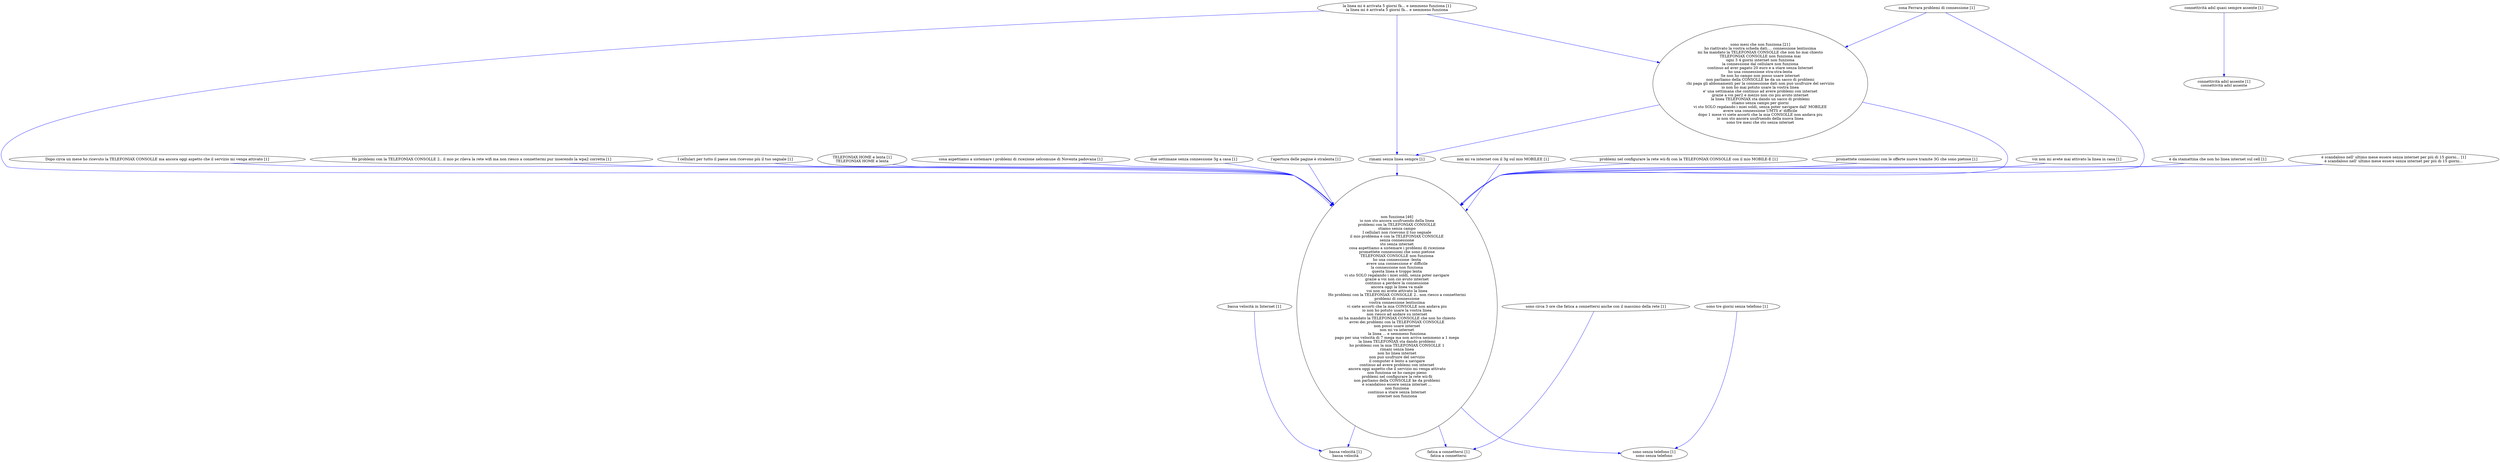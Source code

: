 digraph collapsedGraph {
"sono mesi che non funziona [21]\nho riattivato la vostra scheda dati.... connessione lentissima\nmi ha mandato la TELEFONIAX CONSOLLE che non ho mai chiesto\nTELEFONIAX CONSOLLE non funziona mai\nogni 3 4 giorni internet non funziona\nla connessione dal cellulare non funziona\ncontinuo ad aver pagato 20 euro e a stare senza Internet\nho una connessione stra-stra-lenta\nSe non ho campo non posso usare internet\nnon parliamo della CONSOLLE ke da un sacco di problemi\nchi paga gli abbonamenti per la connessione dati non può usufruire del servizio\nio non ho mai potuto usare la vostra linea\ne' una settimana che continuo ad avere problemi con internet\ngrazie a voi per2 e mezzo non cio piu avuto internet\nla linea TELEFONIAX sta dando un sacco di problemi\nstiamo senza campo per giorni\nvi sto SOLO regalando i miei soldi, senza poter navigare dall' MOBILEE\navere una connessione UMTS e' difficile\ndopo 1 mese vi siete accorti che la mia CONSOLLE non andava piu\nio non sto ancora usufruendo della nuova linea\nsono tre mesi che sto senza internet""non funziona [46]\nio non sto ancora usufruendo della linea\nproblemi con la TELEFONIAX CONSOLLE\nstiamo senza campo\nI cellulari non ricevono il tuo segnale\nil mio problema è con la TELEFONIAX CONSOLLE\nsenza connessione\nsto senza internet\ncosa aspettiamo a sistemare i problemi di ricezione\npromettete connessioni che sono pietose\nTELEFONIAX CONSOLLE non funziona\nho una connessione -lenta\navere una connessione e' difficile\nla connessione non funziona\nquesta linea è troppo lenta\nvi sto SOLO regalando i miei soldi, senza poter navigare\ngrazie a voi non cio avuto internet\ncontinuo a perdere la connessione\nancora oggi la linea va male\nvoi non mi avete attivato la linea\nHo problemi con la TELEFONIAX CONSOLLE 2.. non riesco a connettermi\nproblemi di connessione\nvostra connessione lentissima\nvi siete accorti che la mia CONSOLLE non andava piu\nio non ho potuto usare la vostra linea\nnon riesco ad andare su internet\nmi ha mandato la TELEFONIAX CONSOLLE che non ho chiesto\navrei dei problemi con la TELEFONIAX CONSOLLE\nnon posso usare internet\nnon mi va internet\nla linea ... e nemmeno funziona\npago per una velocità di 7 mega ma non arriva nemmeno a 1 mega\nla linea TELEFONIAX sta dando problemi\nho problemi con la mia TELEFONIAX CONSOLLE 1\nrimani senza linea\nnon ho linea internet\nnon può usufruire del servizio\nil computer è lento a navigare\ncontinuo ad avere problemi con internet\nancora oggi aspetto che il servizio mi venga attivato\nnon funziona se ho campo pieno\nproblemi nel configurare la rete wii-fii\nnon parliamo della CONSOLLE ke da problemi\nè scandaloso essere senza internet ...\nnon funziona\ncontinuo a stare senza Internet\ninternet non funziona""Dopo circa un mese ho ricevuto la TELEFONIAX CONSOLLE ma ancora oggi aspetto che il servizio mi venga attivato [1]""Ho problemi con la TELEFONIAX CONSOLLE 2.. il mio pc rileva la rete wifi ma non riesco a connettermi pur inserendo la wpa2 corretta [1]""I cellulari per tutto il paese non ricevono più il tuo segnale [1]""TELEFONIAX HOME e lenta [1]\nTELEFONIAX HOME e lenta""bassa velocità [1]\nbassa velocità""bassa velocità in Internet [1]""connettività adsl assente [1]\nconnettività adsl assente""connettività adsl quasi sempre assente [1]""cosa aspettiamo a sistemare i problemi di ricezione nelcomune di Noventa padovana [1]""due settimane senza connessione 3g a casa [1]""l'apertura delle pagine è stralenta [1]""la linea mi è arrivata 5 giorni fà... e nemmeno funziona [1]\nla linea mi è arrivata 5 giorni fà... e nemmeno funziona""non mi va internet con il 3g sul mio MOBILEE [1]""problemi nel configurare la rete wii-fii con la TELEFONIAX CONSOLLE con il mio MOBILE-E [1]""promettete connessioni con le offerte nuove tramite 3G che sono pietose [1]""rimani senza linea sempre [1]""fatica a connettersi [1]\nfatica a connettersi""sono circa 3 ore che fatica a connettersi anche con il massimo della rete [1]""sono senza telefono [1]\nsono senza telefono""sono tre giorni senza telefono [1]""voi non mi avete mai attivato la linea in casa [1]""zona Ferrara problemi di connessione [1]""è da stamattina che non ho linea internet sul cell [1]""è scandaloso nell' ultimo mese essere senza internet per più di 15 giorni... [1]\nè scandaloso nell' ultimo mese essere senza internet per più di 15 giorni...""Ho problemi con la TELEFONIAX CONSOLLE 2.. il mio pc rileva la rete wifi ma non riesco a connettermi pur inserendo la wpa2 corretta [1]" -> "non funziona [46]\nio non sto ancora usufruendo della linea\nproblemi con la TELEFONIAX CONSOLLE\nstiamo senza campo\nI cellulari non ricevono il tuo segnale\nil mio problema è con la TELEFONIAX CONSOLLE\nsenza connessione\nsto senza internet\ncosa aspettiamo a sistemare i problemi di ricezione\npromettete connessioni che sono pietose\nTELEFONIAX CONSOLLE non funziona\nho una connessione -lenta\navere una connessione e' difficile\nla connessione non funziona\nquesta linea è troppo lenta\nvi sto SOLO regalando i miei soldi, senza poter navigare\ngrazie a voi non cio avuto internet\ncontinuo a perdere la connessione\nancora oggi la linea va male\nvoi non mi avete attivato la linea\nHo problemi con la TELEFONIAX CONSOLLE 2.. non riesco a connettermi\nproblemi di connessione\nvostra connessione lentissima\nvi siete accorti che la mia CONSOLLE non andava piu\nio non ho potuto usare la vostra linea\nnon riesco ad andare su internet\nmi ha mandato la TELEFONIAX CONSOLLE che non ho chiesto\navrei dei problemi con la TELEFONIAX CONSOLLE\nnon posso usare internet\nnon mi va internet\nla linea ... e nemmeno funziona\npago per una velocità di 7 mega ma non arriva nemmeno a 1 mega\nla linea TELEFONIAX sta dando problemi\nho problemi con la mia TELEFONIAX CONSOLLE 1\nrimani senza linea\nnon ho linea internet\nnon può usufruire del servizio\nil computer è lento a navigare\ncontinuo ad avere problemi con internet\nancora oggi aspetto che il servizio mi venga attivato\nnon funziona se ho campo pieno\nproblemi nel configurare la rete wii-fii\nnon parliamo della CONSOLLE ke da problemi\nè scandaloso essere senza internet ...\nnon funziona\ncontinuo a stare senza Internet\ninternet non funziona" [color=blue]
"I cellulari per tutto il paese non ricevono più il tuo segnale [1]" -> "non funziona [46]\nio non sto ancora usufruendo della linea\nproblemi con la TELEFONIAX CONSOLLE\nstiamo senza campo\nI cellulari non ricevono il tuo segnale\nil mio problema è con la TELEFONIAX CONSOLLE\nsenza connessione\nsto senza internet\ncosa aspettiamo a sistemare i problemi di ricezione\npromettete connessioni che sono pietose\nTELEFONIAX CONSOLLE non funziona\nho una connessione -lenta\navere una connessione e' difficile\nla connessione non funziona\nquesta linea è troppo lenta\nvi sto SOLO regalando i miei soldi, senza poter navigare\ngrazie a voi non cio avuto internet\ncontinuo a perdere la connessione\nancora oggi la linea va male\nvoi non mi avete attivato la linea\nHo problemi con la TELEFONIAX CONSOLLE 2.. non riesco a connettermi\nproblemi di connessione\nvostra connessione lentissima\nvi siete accorti che la mia CONSOLLE non andava piu\nio non ho potuto usare la vostra linea\nnon riesco ad andare su internet\nmi ha mandato la TELEFONIAX CONSOLLE che non ho chiesto\navrei dei problemi con la TELEFONIAX CONSOLLE\nnon posso usare internet\nnon mi va internet\nla linea ... e nemmeno funziona\npago per una velocità di 7 mega ma non arriva nemmeno a 1 mega\nla linea TELEFONIAX sta dando problemi\nho problemi con la mia TELEFONIAX CONSOLLE 1\nrimani senza linea\nnon ho linea internet\nnon può usufruire del servizio\nil computer è lento a navigare\ncontinuo ad avere problemi con internet\nancora oggi aspetto che il servizio mi venga attivato\nnon funziona se ho campo pieno\nproblemi nel configurare la rete wii-fii\nnon parliamo della CONSOLLE ke da problemi\nè scandaloso essere senza internet ...\nnon funziona\ncontinuo a stare senza Internet\ninternet non funziona" [color=blue]
"Dopo circa un mese ho ricevuto la TELEFONIAX CONSOLLE ma ancora oggi aspetto che il servizio mi venga attivato [1]" -> "non funziona [46]\nio non sto ancora usufruendo della linea\nproblemi con la TELEFONIAX CONSOLLE\nstiamo senza campo\nI cellulari non ricevono il tuo segnale\nil mio problema è con la TELEFONIAX CONSOLLE\nsenza connessione\nsto senza internet\ncosa aspettiamo a sistemare i problemi di ricezione\npromettete connessioni che sono pietose\nTELEFONIAX CONSOLLE non funziona\nho una connessione -lenta\navere una connessione e' difficile\nla connessione non funziona\nquesta linea è troppo lenta\nvi sto SOLO regalando i miei soldi, senza poter navigare\ngrazie a voi non cio avuto internet\ncontinuo a perdere la connessione\nancora oggi la linea va male\nvoi non mi avete attivato la linea\nHo problemi con la TELEFONIAX CONSOLLE 2.. non riesco a connettermi\nproblemi di connessione\nvostra connessione lentissima\nvi siete accorti che la mia CONSOLLE non andava piu\nio non ho potuto usare la vostra linea\nnon riesco ad andare su internet\nmi ha mandato la TELEFONIAX CONSOLLE che non ho chiesto\navrei dei problemi con la TELEFONIAX CONSOLLE\nnon posso usare internet\nnon mi va internet\nla linea ... e nemmeno funziona\npago per una velocità di 7 mega ma non arriva nemmeno a 1 mega\nla linea TELEFONIAX sta dando problemi\nho problemi con la mia TELEFONIAX CONSOLLE 1\nrimani senza linea\nnon ho linea internet\nnon può usufruire del servizio\nil computer è lento a navigare\ncontinuo ad avere problemi con internet\nancora oggi aspetto che il servizio mi venga attivato\nnon funziona se ho campo pieno\nproblemi nel configurare la rete wii-fii\nnon parliamo della CONSOLLE ke da problemi\nè scandaloso essere senza internet ...\nnon funziona\ncontinuo a stare senza Internet\ninternet non funziona" [color=blue]
"TELEFONIAX HOME e lenta [1]\nTELEFONIAX HOME e lenta" -> "non funziona [46]\nio non sto ancora usufruendo della linea\nproblemi con la TELEFONIAX CONSOLLE\nstiamo senza campo\nI cellulari non ricevono il tuo segnale\nil mio problema è con la TELEFONIAX CONSOLLE\nsenza connessione\nsto senza internet\ncosa aspettiamo a sistemare i problemi di ricezione\npromettete connessioni che sono pietose\nTELEFONIAX CONSOLLE non funziona\nho una connessione -lenta\navere una connessione e' difficile\nla connessione non funziona\nquesta linea è troppo lenta\nvi sto SOLO regalando i miei soldi, senza poter navigare\ngrazie a voi non cio avuto internet\ncontinuo a perdere la connessione\nancora oggi la linea va male\nvoi non mi avete attivato la linea\nHo problemi con la TELEFONIAX CONSOLLE 2.. non riesco a connettermi\nproblemi di connessione\nvostra connessione lentissima\nvi siete accorti che la mia CONSOLLE non andava piu\nio non ho potuto usare la vostra linea\nnon riesco ad andare su internet\nmi ha mandato la TELEFONIAX CONSOLLE che non ho chiesto\navrei dei problemi con la TELEFONIAX CONSOLLE\nnon posso usare internet\nnon mi va internet\nla linea ... e nemmeno funziona\npago per una velocità di 7 mega ma non arriva nemmeno a 1 mega\nla linea TELEFONIAX sta dando problemi\nho problemi con la mia TELEFONIAX CONSOLLE 1\nrimani senza linea\nnon ho linea internet\nnon può usufruire del servizio\nil computer è lento a navigare\ncontinuo ad avere problemi con internet\nancora oggi aspetto che il servizio mi venga attivato\nnon funziona se ho campo pieno\nproblemi nel configurare la rete wii-fii\nnon parliamo della CONSOLLE ke da problemi\nè scandaloso essere senza internet ...\nnon funziona\ncontinuo a stare senza Internet\ninternet non funziona" [color=blue]
"bassa velocità in Internet [1]" -> "bassa velocità [1]\nbassa velocità" [color=blue]
"connettività adsl quasi sempre assente [1]" -> "connettività adsl assente [1]\nconnettività adsl assente" [color=blue]
"cosa aspettiamo a sistemare i problemi di ricezione nelcomune di Noventa padovana [1]" -> "non funziona [46]\nio non sto ancora usufruendo della linea\nproblemi con la TELEFONIAX CONSOLLE\nstiamo senza campo\nI cellulari non ricevono il tuo segnale\nil mio problema è con la TELEFONIAX CONSOLLE\nsenza connessione\nsto senza internet\ncosa aspettiamo a sistemare i problemi di ricezione\npromettete connessioni che sono pietose\nTELEFONIAX CONSOLLE non funziona\nho una connessione -lenta\navere una connessione e' difficile\nla connessione non funziona\nquesta linea è troppo lenta\nvi sto SOLO regalando i miei soldi, senza poter navigare\ngrazie a voi non cio avuto internet\ncontinuo a perdere la connessione\nancora oggi la linea va male\nvoi non mi avete attivato la linea\nHo problemi con la TELEFONIAX CONSOLLE 2.. non riesco a connettermi\nproblemi di connessione\nvostra connessione lentissima\nvi siete accorti che la mia CONSOLLE non andava piu\nio non ho potuto usare la vostra linea\nnon riesco ad andare su internet\nmi ha mandato la TELEFONIAX CONSOLLE che non ho chiesto\navrei dei problemi con la TELEFONIAX CONSOLLE\nnon posso usare internet\nnon mi va internet\nla linea ... e nemmeno funziona\npago per una velocità di 7 mega ma non arriva nemmeno a 1 mega\nla linea TELEFONIAX sta dando problemi\nho problemi con la mia TELEFONIAX CONSOLLE 1\nrimani senza linea\nnon ho linea internet\nnon può usufruire del servizio\nil computer è lento a navigare\ncontinuo ad avere problemi con internet\nancora oggi aspetto che il servizio mi venga attivato\nnon funziona se ho campo pieno\nproblemi nel configurare la rete wii-fii\nnon parliamo della CONSOLLE ke da problemi\nè scandaloso essere senza internet ...\nnon funziona\ncontinuo a stare senza Internet\ninternet non funziona" [color=blue]
"sono mesi che non funziona [21]\nho riattivato la vostra scheda dati.... connessione lentissima\nmi ha mandato la TELEFONIAX CONSOLLE che non ho mai chiesto\nTELEFONIAX CONSOLLE non funziona mai\nogni 3 4 giorni internet non funziona\nla connessione dal cellulare non funziona\ncontinuo ad aver pagato 20 euro e a stare senza Internet\nho una connessione stra-stra-lenta\nSe non ho campo non posso usare internet\nnon parliamo della CONSOLLE ke da un sacco di problemi\nchi paga gli abbonamenti per la connessione dati non può usufruire del servizio\nio non ho mai potuto usare la vostra linea\ne' una settimana che continuo ad avere problemi con internet\ngrazie a voi per2 e mezzo non cio piu avuto internet\nla linea TELEFONIAX sta dando un sacco di problemi\nstiamo senza campo per giorni\nvi sto SOLO regalando i miei soldi, senza poter navigare dall' MOBILEE\navere una connessione UMTS e' difficile\ndopo 1 mese vi siete accorti che la mia CONSOLLE non andava piu\nio non sto ancora usufruendo della nuova linea\nsono tre mesi che sto senza internet" -> "non funziona [46]\nio non sto ancora usufruendo della linea\nproblemi con la TELEFONIAX CONSOLLE\nstiamo senza campo\nI cellulari non ricevono il tuo segnale\nil mio problema è con la TELEFONIAX CONSOLLE\nsenza connessione\nsto senza internet\ncosa aspettiamo a sistemare i problemi di ricezione\npromettete connessioni che sono pietose\nTELEFONIAX CONSOLLE non funziona\nho una connessione -lenta\navere una connessione e' difficile\nla connessione non funziona\nquesta linea è troppo lenta\nvi sto SOLO regalando i miei soldi, senza poter navigare\ngrazie a voi non cio avuto internet\ncontinuo a perdere la connessione\nancora oggi la linea va male\nvoi non mi avete attivato la linea\nHo problemi con la TELEFONIAX CONSOLLE 2.. non riesco a connettermi\nproblemi di connessione\nvostra connessione lentissima\nvi siete accorti che la mia CONSOLLE non andava piu\nio non ho potuto usare la vostra linea\nnon riesco ad andare su internet\nmi ha mandato la TELEFONIAX CONSOLLE che non ho chiesto\navrei dei problemi con la TELEFONIAX CONSOLLE\nnon posso usare internet\nnon mi va internet\nla linea ... e nemmeno funziona\npago per una velocità di 7 mega ma non arriva nemmeno a 1 mega\nla linea TELEFONIAX sta dando problemi\nho problemi con la mia TELEFONIAX CONSOLLE 1\nrimani senza linea\nnon ho linea internet\nnon può usufruire del servizio\nil computer è lento a navigare\ncontinuo ad avere problemi con internet\nancora oggi aspetto che il servizio mi venga attivato\nnon funziona se ho campo pieno\nproblemi nel configurare la rete wii-fii\nnon parliamo della CONSOLLE ke da problemi\nè scandaloso essere senza internet ...\nnon funziona\ncontinuo a stare senza Internet\ninternet non funziona" [color=blue]
"due settimane senza connessione 3g a casa [1]" -> "non funziona [46]\nio non sto ancora usufruendo della linea\nproblemi con la TELEFONIAX CONSOLLE\nstiamo senza campo\nI cellulari non ricevono il tuo segnale\nil mio problema è con la TELEFONIAX CONSOLLE\nsenza connessione\nsto senza internet\ncosa aspettiamo a sistemare i problemi di ricezione\npromettete connessioni che sono pietose\nTELEFONIAX CONSOLLE non funziona\nho una connessione -lenta\navere una connessione e' difficile\nla connessione non funziona\nquesta linea è troppo lenta\nvi sto SOLO regalando i miei soldi, senza poter navigare\ngrazie a voi non cio avuto internet\ncontinuo a perdere la connessione\nancora oggi la linea va male\nvoi non mi avete attivato la linea\nHo problemi con la TELEFONIAX CONSOLLE 2.. non riesco a connettermi\nproblemi di connessione\nvostra connessione lentissima\nvi siete accorti che la mia CONSOLLE non andava piu\nio non ho potuto usare la vostra linea\nnon riesco ad andare su internet\nmi ha mandato la TELEFONIAX CONSOLLE che non ho chiesto\navrei dei problemi con la TELEFONIAX CONSOLLE\nnon posso usare internet\nnon mi va internet\nla linea ... e nemmeno funziona\npago per una velocità di 7 mega ma non arriva nemmeno a 1 mega\nla linea TELEFONIAX sta dando problemi\nho problemi con la mia TELEFONIAX CONSOLLE 1\nrimani senza linea\nnon ho linea internet\nnon può usufruire del servizio\nil computer è lento a navigare\ncontinuo ad avere problemi con internet\nancora oggi aspetto che il servizio mi venga attivato\nnon funziona se ho campo pieno\nproblemi nel configurare la rete wii-fii\nnon parliamo della CONSOLLE ke da problemi\nè scandaloso essere senza internet ...\nnon funziona\ncontinuo a stare senza Internet\ninternet non funziona" [color=blue]
"la linea mi è arrivata 5 giorni fà... e nemmeno funziona [1]\nla linea mi è arrivata 5 giorni fà... e nemmeno funziona" -> "non funziona [46]\nio non sto ancora usufruendo della linea\nproblemi con la TELEFONIAX CONSOLLE\nstiamo senza campo\nI cellulari non ricevono il tuo segnale\nil mio problema è con la TELEFONIAX CONSOLLE\nsenza connessione\nsto senza internet\ncosa aspettiamo a sistemare i problemi di ricezione\npromettete connessioni che sono pietose\nTELEFONIAX CONSOLLE non funziona\nho una connessione -lenta\navere una connessione e' difficile\nla connessione non funziona\nquesta linea è troppo lenta\nvi sto SOLO regalando i miei soldi, senza poter navigare\ngrazie a voi non cio avuto internet\ncontinuo a perdere la connessione\nancora oggi la linea va male\nvoi non mi avete attivato la linea\nHo problemi con la TELEFONIAX CONSOLLE 2.. non riesco a connettermi\nproblemi di connessione\nvostra connessione lentissima\nvi siete accorti che la mia CONSOLLE non andava piu\nio non ho potuto usare la vostra linea\nnon riesco ad andare su internet\nmi ha mandato la TELEFONIAX CONSOLLE che non ho chiesto\navrei dei problemi con la TELEFONIAX CONSOLLE\nnon posso usare internet\nnon mi va internet\nla linea ... e nemmeno funziona\npago per una velocità di 7 mega ma non arriva nemmeno a 1 mega\nla linea TELEFONIAX sta dando problemi\nho problemi con la mia TELEFONIAX CONSOLLE 1\nrimani senza linea\nnon ho linea internet\nnon può usufruire del servizio\nil computer è lento a navigare\ncontinuo ad avere problemi con internet\nancora oggi aspetto che il servizio mi venga attivato\nnon funziona se ho campo pieno\nproblemi nel configurare la rete wii-fii\nnon parliamo della CONSOLLE ke da problemi\nè scandaloso essere senza internet ...\nnon funziona\ncontinuo a stare senza Internet\ninternet non funziona" [color=blue]
"la linea mi è arrivata 5 giorni fà... e nemmeno funziona [1]\nla linea mi è arrivata 5 giorni fà... e nemmeno funziona" -> "sono mesi che non funziona [21]\nho riattivato la vostra scheda dati.... connessione lentissima\nmi ha mandato la TELEFONIAX CONSOLLE che non ho mai chiesto\nTELEFONIAX CONSOLLE non funziona mai\nogni 3 4 giorni internet non funziona\nla connessione dal cellulare non funziona\ncontinuo ad aver pagato 20 euro e a stare senza Internet\nho una connessione stra-stra-lenta\nSe non ho campo non posso usare internet\nnon parliamo della CONSOLLE ke da un sacco di problemi\nchi paga gli abbonamenti per la connessione dati non può usufruire del servizio\nio non ho mai potuto usare la vostra linea\ne' una settimana che continuo ad avere problemi con internet\ngrazie a voi per2 e mezzo non cio piu avuto internet\nla linea TELEFONIAX sta dando un sacco di problemi\nstiamo senza campo per giorni\nvi sto SOLO regalando i miei soldi, senza poter navigare dall' MOBILEE\navere una connessione UMTS e' difficile\ndopo 1 mese vi siete accorti che la mia CONSOLLE non andava piu\nio non sto ancora usufruendo della nuova linea\nsono tre mesi che sto senza internet" [color=blue]
"non mi va internet con il 3g sul mio MOBILEE [1]" -> "non funziona [46]\nio non sto ancora usufruendo della linea\nproblemi con la TELEFONIAX CONSOLLE\nstiamo senza campo\nI cellulari non ricevono il tuo segnale\nil mio problema è con la TELEFONIAX CONSOLLE\nsenza connessione\nsto senza internet\ncosa aspettiamo a sistemare i problemi di ricezione\npromettete connessioni che sono pietose\nTELEFONIAX CONSOLLE non funziona\nho una connessione -lenta\navere una connessione e' difficile\nla connessione non funziona\nquesta linea è troppo lenta\nvi sto SOLO regalando i miei soldi, senza poter navigare\ngrazie a voi non cio avuto internet\ncontinuo a perdere la connessione\nancora oggi la linea va male\nvoi non mi avete attivato la linea\nHo problemi con la TELEFONIAX CONSOLLE 2.. non riesco a connettermi\nproblemi di connessione\nvostra connessione lentissima\nvi siete accorti che la mia CONSOLLE non andava piu\nio non ho potuto usare la vostra linea\nnon riesco ad andare su internet\nmi ha mandato la TELEFONIAX CONSOLLE che non ho chiesto\navrei dei problemi con la TELEFONIAX CONSOLLE\nnon posso usare internet\nnon mi va internet\nla linea ... e nemmeno funziona\npago per una velocità di 7 mega ma non arriva nemmeno a 1 mega\nla linea TELEFONIAX sta dando problemi\nho problemi con la mia TELEFONIAX CONSOLLE 1\nrimani senza linea\nnon ho linea internet\nnon può usufruire del servizio\nil computer è lento a navigare\ncontinuo ad avere problemi con internet\nancora oggi aspetto che il servizio mi venga attivato\nnon funziona se ho campo pieno\nproblemi nel configurare la rete wii-fii\nnon parliamo della CONSOLLE ke da problemi\nè scandaloso essere senza internet ...\nnon funziona\ncontinuo a stare senza Internet\ninternet non funziona" [color=blue]
"non funziona [46]\nio non sto ancora usufruendo della linea\nproblemi con la TELEFONIAX CONSOLLE\nstiamo senza campo\nI cellulari non ricevono il tuo segnale\nil mio problema è con la TELEFONIAX CONSOLLE\nsenza connessione\nsto senza internet\ncosa aspettiamo a sistemare i problemi di ricezione\npromettete connessioni che sono pietose\nTELEFONIAX CONSOLLE non funziona\nho una connessione -lenta\navere una connessione e' difficile\nla connessione non funziona\nquesta linea è troppo lenta\nvi sto SOLO regalando i miei soldi, senza poter navigare\ngrazie a voi non cio avuto internet\ncontinuo a perdere la connessione\nancora oggi la linea va male\nvoi non mi avete attivato la linea\nHo problemi con la TELEFONIAX CONSOLLE 2.. non riesco a connettermi\nproblemi di connessione\nvostra connessione lentissima\nvi siete accorti che la mia CONSOLLE non andava piu\nio non ho potuto usare la vostra linea\nnon riesco ad andare su internet\nmi ha mandato la TELEFONIAX CONSOLLE che non ho chiesto\navrei dei problemi con la TELEFONIAX CONSOLLE\nnon posso usare internet\nnon mi va internet\nla linea ... e nemmeno funziona\npago per una velocità di 7 mega ma non arriva nemmeno a 1 mega\nla linea TELEFONIAX sta dando problemi\nho problemi con la mia TELEFONIAX CONSOLLE 1\nrimani senza linea\nnon ho linea internet\nnon può usufruire del servizio\nil computer è lento a navigare\ncontinuo ad avere problemi con internet\nancora oggi aspetto che il servizio mi venga attivato\nnon funziona se ho campo pieno\nproblemi nel configurare la rete wii-fii\nnon parliamo della CONSOLLE ke da problemi\nè scandaloso essere senza internet ...\nnon funziona\ncontinuo a stare senza Internet\ninternet non funziona" -> "bassa velocità [1]\nbassa velocità" [color=blue]
"problemi nel configurare la rete wii-fii con la TELEFONIAX CONSOLLE con il mio MOBILE-E [1]" -> "non funziona [46]\nio non sto ancora usufruendo della linea\nproblemi con la TELEFONIAX CONSOLLE\nstiamo senza campo\nI cellulari non ricevono il tuo segnale\nil mio problema è con la TELEFONIAX CONSOLLE\nsenza connessione\nsto senza internet\ncosa aspettiamo a sistemare i problemi di ricezione\npromettete connessioni che sono pietose\nTELEFONIAX CONSOLLE non funziona\nho una connessione -lenta\navere una connessione e' difficile\nla connessione non funziona\nquesta linea è troppo lenta\nvi sto SOLO regalando i miei soldi, senza poter navigare\ngrazie a voi non cio avuto internet\ncontinuo a perdere la connessione\nancora oggi la linea va male\nvoi non mi avete attivato la linea\nHo problemi con la TELEFONIAX CONSOLLE 2.. non riesco a connettermi\nproblemi di connessione\nvostra connessione lentissima\nvi siete accorti che la mia CONSOLLE non andava piu\nio non ho potuto usare la vostra linea\nnon riesco ad andare su internet\nmi ha mandato la TELEFONIAX CONSOLLE che non ho chiesto\navrei dei problemi con la TELEFONIAX CONSOLLE\nnon posso usare internet\nnon mi va internet\nla linea ... e nemmeno funziona\npago per una velocità di 7 mega ma non arriva nemmeno a 1 mega\nla linea TELEFONIAX sta dando problemi\nho problemi con la mia TELEFONIAX CONSOLLE 1\nrimani senza linea\nnon ho linea internet\nnon può usufruire del servizio\nil computer è lento a navigare\ncontinuo ad avere problemi con internet\nancora oggi aspetto che il servizio mi venga attivato\nnon funziona se ho campo pieno\nproblemi nel configurare la rete wii-fii\nnon parliamo della CONSOLLE ke da problemi\nè scandaloso essere senza internet ...\nnon funziona\ncontinuo a stare senza Internet\ninternet non funziona" [color=blue]
"promettete connessioni con le offerte nuove tramite 3G che sono pietose [1]" -> "non funziona [46]\nio non sto ancora usufruendo della linea\nproblemi con la TELEFONIAX CONSOLLE\nstiamo senza campo\nI cellulari non ricevono il tuo segnale\nil mio problema è con la TELEFONIAX CONSOLLE\nsenza connessione\nsto senza internet\ncosa aspettiamo a sistemare i problemi di ricezione\npromettete connessioni che sono pietose\nTELEFONIAX CONSOLLE non funziona\nho una connessione -lenta\navere una connessione e' difficile\nla connessione non funziona\nquesta linea è troppo lenta\nvi sto SOLO regalando i miei soldi, senza poter navigare\ngrazie a voi non cio avuto internet\ncontinuo a perdere la connessione\nancora oggi la linea va male\nvoi non mi avete attivato la linea\nHo problemi con la TELEFONIAX CONSOLLE 2.. non riesco a connettermi\nproblemi di connessione\nvostra connessione lentissima\nvi siete accorti che la mia CONSOLLE non andava piu\nio non ho potuto usare la vostra linea\nnon riesco ad andare su internet\nmi ha mandato la TELEFONIAX CONSOLLE che non ho chiesto\navrei dei problemi con la TELEFONIAX CONSOLLE\nnon posso usare internet\nnon mi va internet\nla linea ... e nemmeno funziona\npago per una velocità di 7 mega ma non arriva nemmeno a 1 mega\nla linea TELEFONIAX sta dando problemi\nho problemi con la mia TELEFONIAX CONSOLLE 1\nrimani senza linea\nnon ho linea internet\nnon può usufruire del servizio\nil computer è lento a navigare\ncontinuo ad avere problemi con internet\nancora oggi aspetto che il servizio mi venga attivato\nnon funziona se ho campo pieno\nproblemi nel configurare la rete wii-fii\nnon parliamo della CONSOLLE ke da problemi\nè scandaloso essere senza internet ...\nnon funziona\ncontinuo a stare senza Internet\ninternet non funziona" [color=blue]
"rimani senza linea sempre [1]" -> "non funziona [46]\nio non sto ancora usufruendo della linea\nproblemi con la TELEFONIAX CONSOLLE\nstiamo senza campo\nI cellulari non ricevono il tuo segnale\nil mio problema è con la TELEFONIAX CONSOLLE\nsenza connessione\nsto senza internet\ncosa aspettiamo a sistemare i problemi di ricezione\npromettete connessioni che sono pietose\nTELEFONIAX CONSOLLE non funziona\nho una connessione -lenta\navere una connessione e' difficile\nla connessione non funziona\nquesta linea è troppo lenta\nvi sto SOLO regalando i miei soldi, senza poter navigare\ngrazie a voi non cio avuto internet\ncontinuo a perdere la connessione\nancora oggi la linea va male\nvoi non mi avete attivato la linea\nHo problemi con la TELEFONIAX CONSOLLE 2.. non riesco a connettermi\nproblemi di connessione\nvostra connessione lentissima\nvi siete accorti che la mia CONSOLLE non andava piu\nio non ho potuto usare la vostra linea\nnon riesco ad andare su internet\nmi ha mandato la TELEFONIAX CONSOLLE che non ho chiesto\navrei dei problemi con la TELEFONIAX CONSOLLE\nnon posso usare internet\nnon mi va internet\nla linea ... e nemmeno funziona\npago per una velocità di 7 mega ma non arriva nemmeno a 1 mega\nla linea TELEFONIAX sta dando problemi\nho problemi con la mia TELEFONIAX CONSOLLE 1\nrimani senza linea\nnon ho linea internet\nnon può usufruire del servizio\nil computer è lento a navigare\ncontinuo ad avere problemi con internet\nancora oggi aspetto che il servizio mi venga attivato\nnon funziona se ho campo pieno\nproblemi nel configurare la rete wii-fii\nnon parliamo della CONSOLLE ke da problemi\nè scandaloso essere senza internet ...\nnon funziona\ncontinuo a stare senza Internet\ninternet non funziona" [color=blue]
"sono mesi che non funziona [21]\nho riattivato la vostra scheda dati.... connessione lentissima\nmi ha mandato la TELEFONIAX CONSOLLE che non ho mai chiesto\nTELEFONIAX CONSOLLE non funziona mai\nogni 3 4 giorni internet non funziona\nla connessione dal cellulare non funziona\ncontinuo ad aver pagato 20 euro e a stare senza Internet\nho una connessione stra-stra-lenta\nSe non ho campo non posso usare internet\nnon parliamo della CONSOLLE ke da un sacco di problemi\nchi paga gli abbonamenti per la connessione dati non può usufruire del servizio\nio non ho mai potuto usare la vostra linea\ne' una settimana che continuo ad avere problemi con internet\ngrazie a voi per2 e mezzo non cio piu avuto internet\nla linea TELEFONIAX sta dando un sacco di problemi\nstiamo senza campo per giorni\nvi sto SOLO regalando i miei soldi, senza poter navigare dall' MOBILEE\navere una connessione UMTS e' difficile\ndopo 1 mese vi siete accorti che la mia CONSOLLE non andava piu\nio non sto ancora usufruendo della nuova linea\nsono tre mesi che sto senza internet" -> "rimani senza linea sempre [1]" [color=blue]
"la linea mi è arrivata 5 giorni fà... e nemmeno funziona [1]\nla linea mi è arrivata 5 giorni fà... e nemmeno funziona" -> "rimani senza linea sempre [1]" [color=blue]
"sono circa 3 ore che fatica a connettersi anche con il massimo della rete [1]" -> "fatica a connettersi [1]\nfatica a connettersi" [color=blue]
"non funziona [46]\nio non sto ancora usufruendo della linea\nproblemi con la TELEFONIAX CONSOLLE\nstiamo senza campo\nI cellulari non ricevono il tuo segnale\nil mio problema è con la TELEFONIAX CONSOLLE\nsenza connessione\nsto senza internet\ncosa aspettiamo a sistemare i problemi di ricezione\npromettete connessioni che sono pietose\nTELEFONIAX CONSOLLE non funziona\nho una connessione -lenta\navere una connessione e' difficile\nla connessione non funziona\nquesta linea è troppo lenta\nvi sto SOLO regalando i miei soldi, senza poter navigare\ngrazie a voi non cio avuto internet\ncontinuo a perdere la connessione\nancora oggi la linea va male\nvoi non mi avete attivato la linea\nHo problemi con la TELEFONIAX CONSOLLE 2.. non riesco a connettermi\nproblemi di connessione\nvostra connessione lentissima\nvi siete accorti che la mia CONSOLLE non andava piu\nio non ho potuto usare la vostra linea\nnon riesco ad andare su internet\nmi ha mandato la TELEFONIAX CONSOLLE che non ho chiesto\navrei dei problemi con la TELEFONIAX CONSOLLE\nnon posso usare internet\nnon mi va internet\nla linea ... e nemmeno funziona\npago per una velocità di 7 mega ma non arriva nemmeno a 1 mega\nla linea TELEFONIAX sta dando problemi\nho problemi con la mia TELEFONIAX CONSOLLE 1\nrimani senza linea\nnon ho linea internet\nnon può usufruire del servizio\nil computer è lento a navigare\ncontinuo ad avere problemi con internet\nancora oggi aspetto che il servizio mi venga attivato\nnon funziona se ho campo pieno\nproblemi nel configurare la rete wii-fii\nnon parliamo della CONSOLLE ke da problemi\nè scandaloso essere senza internet ...\nnon funziona\ncontinuo a stare senza Internet\ninternet non funziona" -> "fatica a connettersi [1]\nfatica a connettersi" [color=blue]
"sono tre giorni senza telefono [1]" -> "sono senza telefono [1]\nsono senza telefono" [color=blue]
"non funziona [46]\nio non sto ancora usufruendo della linea\nproblemi con la TELEFONIAX CONSOLLE\nstiamo senza campo\nI cellulari non ricevono il tuo segnale\nil mio problema è con la TELEFONIAX CONSOLLE\nsenza connessione\nsto senza internet\ncosa aspettiamo a sistemare i problemi di ricezione\npromettete connessioni che sono pietose\nTELEFONIAX CONSOLLE non funziona\nho una connessione -lenta\navere una connessione e' difficile\nla connessione non funziona\nquesta linea è troppo lenta\nvi sto SOLO regalando i miei soldi, senza poter navigare\ngrazie a voi non cio avuto internet\ncontinuo a perdere la connessione\nancora oggi la linea va male\nvoi non mi avete attivato la linea\nHo problemi con la TELEFONIAX CONSOLLE 2.. non riesco a connettermi\nproblemi di connessione\nvostra connessione lentissima\nvi siete accorti che la mia CONSOLLE non andava piu\nio non ho potuto usare la vostra linea\nnon riesco ad andare su internet\nmi ha mandato la TELEFONIAX CONSOLLE che non ho chiesto\navrei dei problemi con la TELEFONIAX CONSOLLE\nnon posso usare internet\nnon mi va internet\nla linea ... e nemmeno funziona\npago per una velocità di 7 mega ma non arriva nemmeno a 1 mega\nla linea TELEFONIAX sta dando problemi\nho problemi con la mia TELEFONIAX CONSOLLE 1\nrimani senza linea\nnon ho linea internet\nnon può usufruire del servizio\nil computer è lento a navigare\ncontinuo ad avere problemi con internet\nancora oggi aspetto che il servizio mi venga attivato\nnon funziona se ho campo pieno\nproblemi nel configurare la rete wii-fii\nnon parliamo della CONSOLLE ke da problemi\nè scandaloso essere senza internet ...\nnon funziona\ncontinuo a stare senza Internet\ninternet non funziona" -> "sono senza telefono [1]\nsono senza telefono" [color=blue]
"voi non mi avete mai attivato la linea in casa [1]" -> "non funziona [46]\nio non sto ancora usufruendo della linea\nproblemi con la TELEFONIAX CONSOLLE\nstiamo senza campo\nI cellulari non ricevono il tuo segnale\nil mio problema è con la TELEFONIAX CONSOLLE\nsenza connessione\nsto senza internet\ncosa aspettiamo a sistemare i problemi di ricezione\npromettete connessioni che sono pietose\nTELEFONIAX CONSOLLE non funziona\nho una connessione -lenta\navere una connessione e' difficile\nla connessione non funziona\nquesta linea è troppo lenta\nvi sto SOLO regalando i miei soldi, senza poter navigare\ngrazie a voi non cio avuto internet\ncontinuo a perdere la connessione\nancora oggi la linea va male\nvoi non mi avete attivato la linea\nHo problemi con la TELEFONIAX CONSOLLE 2.. non riesco a connettermi\nproblemi di connessione\nvostra connessione lentissima\nvi siete accorti che la mia CONSOLLE non andava piu\nio non ho potuto usare la vostra linea\nnon riesco ad andare su internet\nmi ha mandato la TELEFONIAX CONSOLLE che non ho chiesto\navrei dei problemi con la TELEFONIAX CONSOLLE\nnon posso usare internet\nnon mi va internet\nla linea ... e nemmeno funziona\npago per una velocità di 7 mega ma non arriva nemmeno a 1 mega\nla linea TELEFONIAX sta dando problemi\nho problemi con la mia TELEFONIAX CONSOLLE 1\nrimani senza linea\nnon ho linea internet\nnon può usufruire del servizio\nil computer è lento a navigare\ncontinuo ad avere problemi con internet\nancora oggi aspetto che il servizio mi venga attivato\nnon funziona se ho campo pieno\nproblemi nel configurare la rete wii-fii\nnon parliamo della CONSOLLE ke da problemi\nè scandaloso essere senza internet ...\nnon funziona\ncontinuo a stare senza Internet\ninternet non funziona" [color=blue]
"zona Ferrara problemi di connessione [1]" -> "non funziona [46]\nio non sto ancora usufruendo della linea\nproblemi con la TELEFONIAX CONSOLLE\nstiamo senza campo\nI cellulari non ricevono il tuo segnale\nil mio problema è con la TELEFONIAX CONSOLLE\nsenza connessione\nsto senza internet\ncosa aspettiamo a sistemare i problemi di ricezione\npromettete connessioni che sono pietose\nTELEFONIAX CONSOLLE non funziona\nho una connessione -lenta\navere una connessione e' difficile\nla connessione non funziona\nquesta linea è troppo lenta\nvi sto SOLO regalando i miei soldi, senza poter navigare\ngrazie a voi non cio avuto internet\ncontinuo a perdere la connessione\nancora oggi la linea va male\nvoi non mi avete attivato la linea\nHo problemi con la TELEFONIAX CONSOLLE 2.. non riesco a connettermi\nproblemi di connessione\nvostra connessione lentissima\nvi siete accorti che la mia CONSOLLE non andava piu\nio non ho potuto usare la vostra linea\nnon riesco ad andare su internet\nmi ha mandato la TELEFONIAX CONSOLLE che non ho chiesto\navrei dei problemi con la TELEFONIAX CONSOLLE\nnon posso usare internet\nnon mi va internet\nla linea ... e nemmeno funziona\npago per una velocità di 7 mega ma non arriva nemmeno a 1 mega\nla linea TELEFONIAX sta dando problemi\nho problemi con la mia TELEFONIAX CONSOLLE 1\nrimani senza linea\nnon ho linea internet\nnon può usufruire del servizio\nil computer è lento a navigare\ncontinuo ad avere problemi con internet\nancora oggi aspetto che il servizio mi venga attivato\nnon funziona se ho campo pieno\nproblemi nel configurare la rete wii-fii\nnon parliamo della CONSOLLE ke da problemi\nè scandaloso essere senza internet ...\nnon funziona\ncontinuo a stare senza Internet\ninternet non funziona" [color=blue]
"zona Ferrara problemi di connessione [1]" -> "sono mesi che non funziona [21]\nho riattivato la vostra scheda dati.... connessione lentissima\nmi ha mandato la TELEFONIAX CONSOLLE che non ho mai chiesto\nTELEFONIAX CONSOLLE non funziona mai\nogni 3 4 giorni internet non funziona\nla connessione dal cellulare non funziona\ncontinuo ad aver pagato 20 euro e a stare senza Internet\nho una connessione stra-stra-lenta\nSe non ho campo non posso usare internet\nnon parliamo della CONSOLLE ke da un sacco di problemi\nchi paga gli abbonamenti per la connessione dati non può usufruire del servizio\nio non ho mai potuto usare la vostra linea\ne' una settimana che continuo ad avere problemi con internet\ngrazie a voi per2 e mezzo non cio piu avuto internet\nla linea TELEFONIAX sta dando un sacco di problemi\nstiamo senza campo per giorni\nvi sto SOLO regalando i miei soldi, senza poter navigare dall' MOBILEE\navere una connessione UMTS e' difficile\ndopo 1 mese vi siete accorti che la mia CONSOLLE non andava piu\nio non sto ancora usufruendo della nuova linea\nsono tre mesi che sto senza internet" [color=blue]
"è da stamattina che non ho linea internet sul cell [1]" -> "non funziona [46]\nio non sto ancora usufruendo della linea\nproblemi con la TELEFONIAX CONSOLLE\nstiamo senza campo\nI cellulari non ricevono il tuo segnale\nil mio problema è con la TELEFONIAX CONSOLLE\nsenza connessione\nsto senza internet\ncosa aspettiamo a sistemare i problemi di ricezione\npromettete connessioni che sono pietose\nTELEFONIAX CONSOLLE non funziona\nho una connessione -lenta\navere una connessione e' difficile\nla connessione non funziona\nquesta linea è troppo lenta\nvi sto SOLO regalando i miei soldi, senza poter navigare\ngrazie a voi non cio avuto internet\ncontinuo a perdere la connessione\nancora oggi la linea va male\nvoi non mi avete attivato la linea\nHo problemi con la TELEFONIAX CONSOLLE 2.. non riesco a connettermi\nproblemi di connessione\nvostra connessione lentissima\nvi siete accorti che la mia CONSOLLE non andava piu\nio non ho potuto usare la vostra linea\nnon riesco ad andare su internet\nmi ha mandato la TELEFONIAX CONSOLLE che non ho chiesto\navrei dei problemi con la TELEFONIAX CONSOLLE\nnon posso usare internet\nnon mi va internet\nla linea ... e nemmeno funziona\npago per una velocità di 7 mega ma non arriva nemmeno a 1 mega\nla linea TELEFONIAX sta dando problemi\nho problemi con la mia TELEFONIAX CONSOLLE 1\nrimani senza linea\nnon ho linea internet\nnon può usufruire del servizio\nil computer è lento a navigare\ncontinuo ad avere problemi con internet\nancora oggi aspetto che il servizio mi venga attivato\nnon funziona se ho campo pieno\nproblemi nel configurare la rete wii-fii\nnon parliamo della CONSOLLE ke da problemi\nè scandaloso essere senza internet ...\nnon funziona\ncontinuo a stare senza Internet\ninternet non funziona" [color=blue]
"è scandaloso nell' ultimo mese essere senza internet per più di 15 giorni... [1]\nè scandaloso nell' ultimo mese essere senza internet per più di 15 giorni..." -> "non funziona [46]\nio non sto ancora usufruendo della linea\nproblemi con la TELEFONIAX CONSOLLE\nstiamo senza campo\nI cellulari non ricevono il tuo segnale\nil mio problema è con la TELEFONIAX CONSOLLE\nsenza connessione\nsto senza internet\ncosa aspettiamo a sistemare i problemi di ricezione\npromettete connessioni che sono pietose\nTELEFONIAX CONSOLLE non funziona\nho una connessione -lenta\navere una connessione e' difficile\nla connessione non funziona\nquesta linea è troppo lenta\nvi sto SOLO regalando i miei soldi, senza poter navigare\ngrazie a voi non cio avuto internet\ncontinuo a perdere la connessione\nancora oggi la linea va male\nvoi non mi avete attivato la linea\nHo problemi con la TELEFONIAX CONSOLLE 2.. non riesco a connettermi\nproblemi di connessione\nvostra connessione lentissima\nvi siete accorti che la mia CONSOLLE non andava piu\nio non ho potuto usare la vostra linea\nnon riesco ad andare su internet\nmi ha mandato la TELEFONIAX CONSOLLE che non ho chiesto\navrei dei problemi con la TELEFONIAX CONSOLLE\nnon posso usare internet\nnon mi va internet\nla linea ... e nemmeno funziona\npago per una velocità di 7 mega ma non arriva nemmeno a 1 mega\nla linea TELEFONIAX sta dando problemi\nho problemi con la mia TELEFONIAX CONSOLLE 1\nrimani senza linea\nnon ho linea internet\nnon può usufruire del servizio\nil computer è lento a navigare\ncontinuo ad avere problemi con internet\nancora oggi aspetto che il servizio mi venga attivato\nnon funziona se ho campo pieno\nproblemi nel configurare la rete wii-fii\nnon parliamo della CONSOLLE ke da problemi\nè scandaloso essere senza internet ...\nnon funziona\ncontinuo a stare senza Internet\ninternet non funziona" [color=blue]
"l'apertura delle pagine è stralenta [1]" -> "non funziona [46]\nio non sto ancora usufruendo della linea\nproblemi con la TELEFONIAX CONSOLLE\nstiamo senza campo\nI cellulari non ricevono il tuo segnale\nil mio problema è con la TELEFONIAX CONSOLLE\nsenza connessione\nsto senza internet\ncosa aspettiamo a sistemare i problemi di ricezione\npromettete connessioni che sono pietose\nTELEFONIAX CONSOLLE non funziona\nho una connessione -lenta\navere una connessione e' difficile\nla connessione non funziona\nquesta linea è troppo lenta\nvi sto SOLO regalando i miei soldi, senza poter navigare\ngrazie a voi non cio avuto internet\ncontinuo a perdere la connessione\nancora oggi la linea va male\nvoi non mi avete attivato la linea\nHo problemi con la TELEFONIAX CONSOLLE 2.. non riesco a connettermi\nproblemi di connessione\nvostra connessione lentissima\nvi siete accorti che la mia CONSOLLE non andava piu\nio non ho potuto usare la vostra linea\nnon riesco ad andare su internet\nmi ha mandato la TELEFONIAX CONSOLLE che non ho chiesto\navrei dei problemi con la TELEFONIAX CONSOLLE\nnon posso usare internet\nnon mi va internet\nla linea ... e nemmeno funziona\npago per una velocità di 7 mega ma non arriva nemmeno a 1 mega\nla linea TELEFONIAX sta dando problemi\nho problemi con la mia TELEFONIAX CONSOLLE 1\nrimani senza linea\nnon ho linea internet\nnon può usufruire del servizio\nil computer è lento a navigare\ncontinuo ad avere problemi con internet\nancora oggi aspetto che il servizio mi venga attivato\nnon funziona se ho campo pieno\nproblemi nel configurare la rete wii-fii\nnon parliamo della CONSOLLE ke da problemi\nè scandaloso essere senza internet ...\nnon funziona\ncontinuo a stare senza Internet\ninternet non funziona" [color=blue]
}